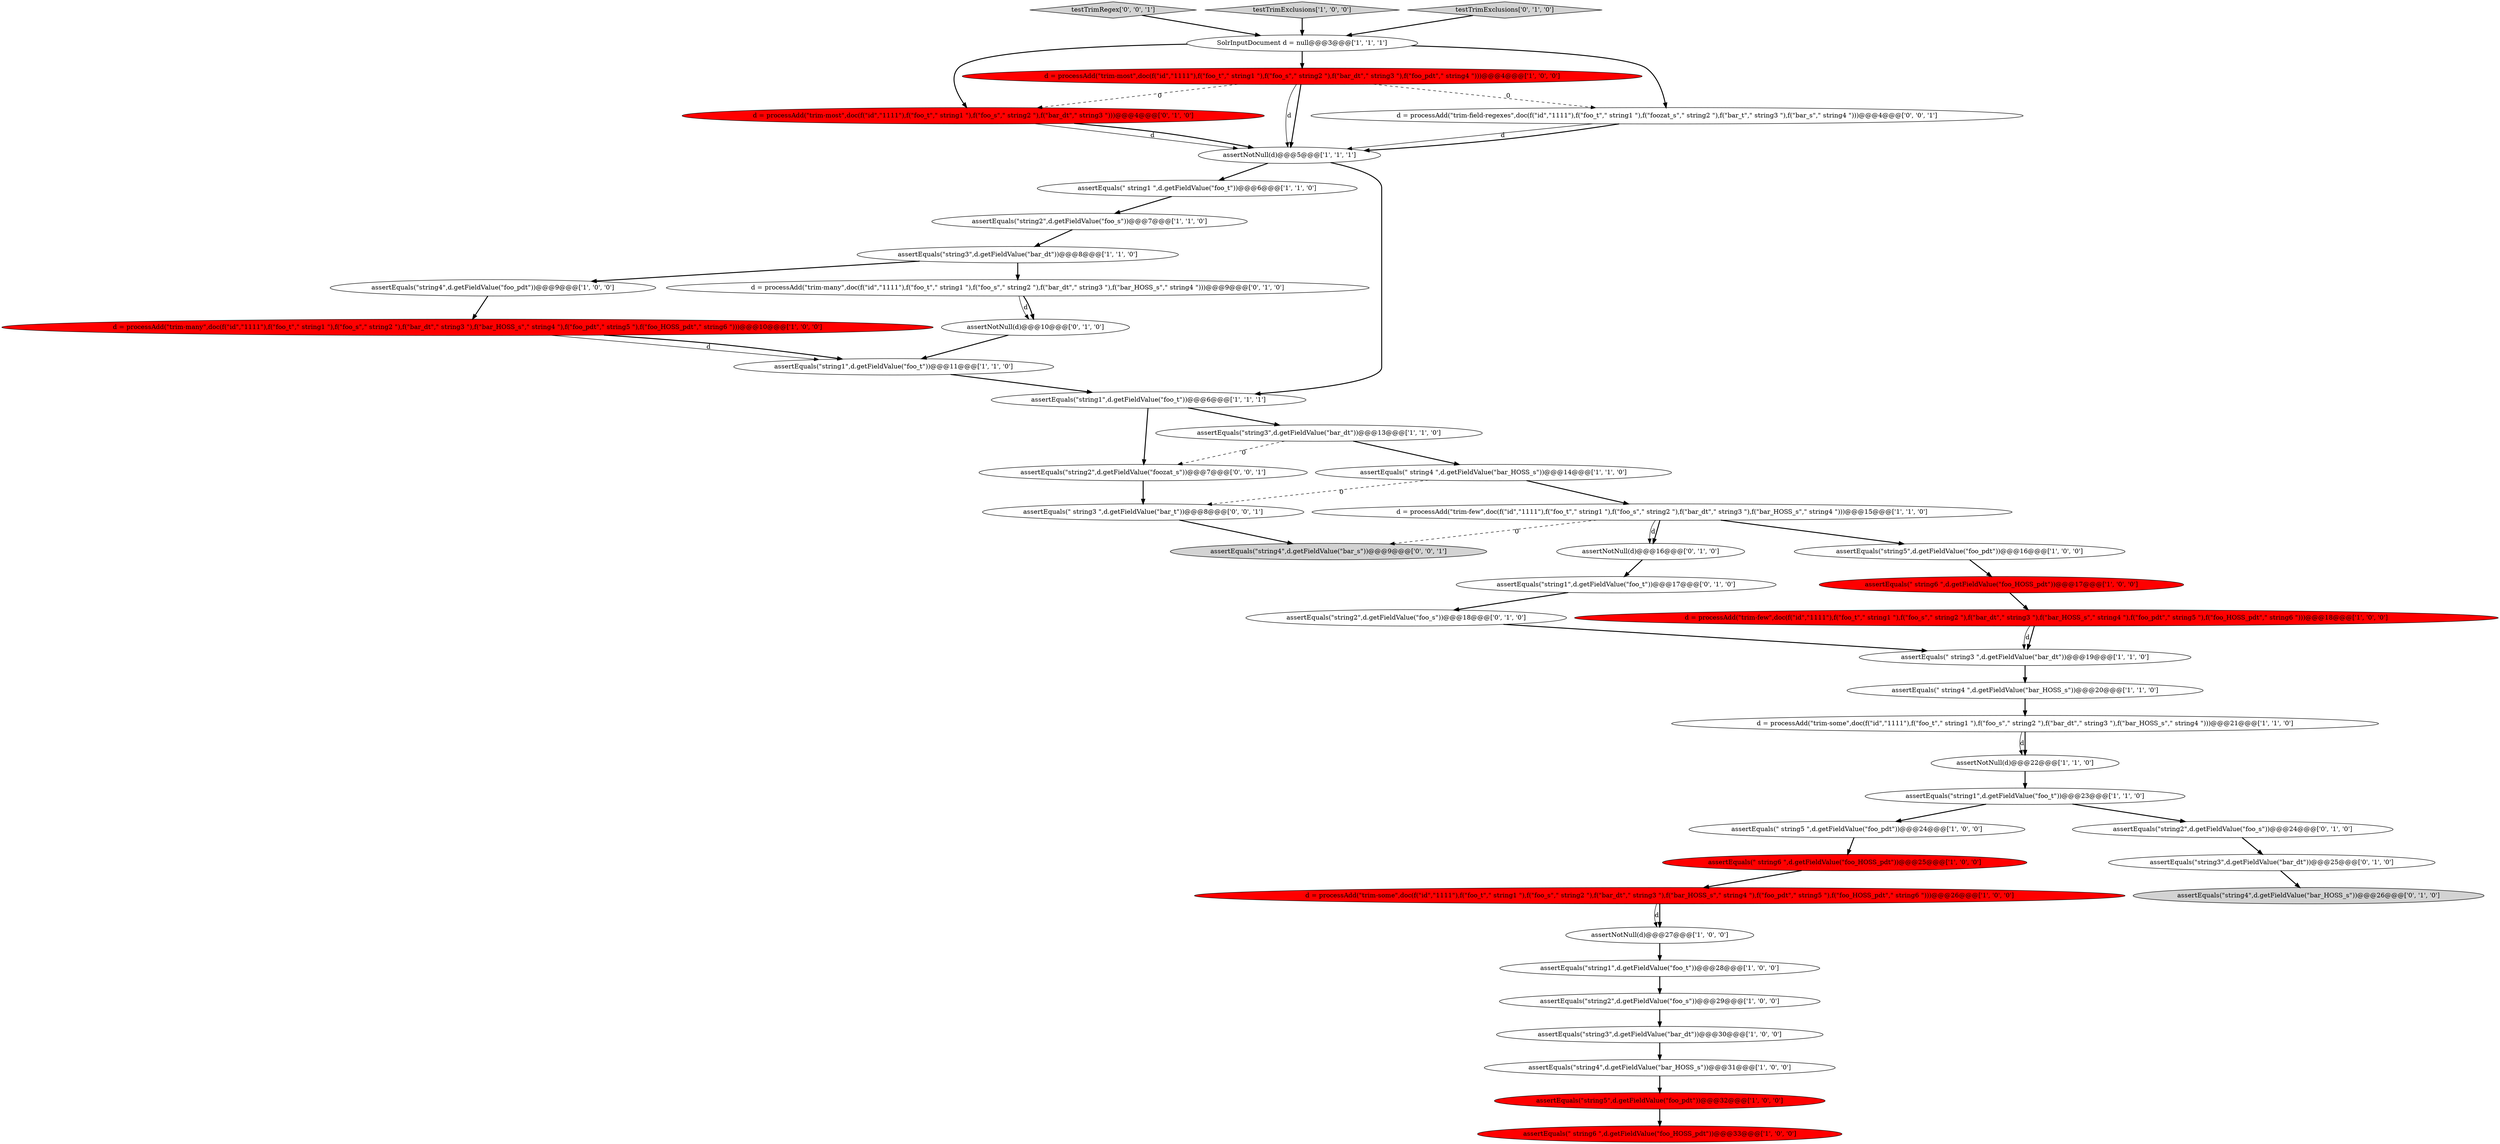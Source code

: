 digraph {
22 [style = filled, label = "assertNotNull(d)@@@5@@@['1', '1', '1']", fillcolor = white, shape = ellipse image = "AAA0AAABBB1BBB"];
33 [style = filled, label = "d = processAdd(\"trim-most\",doc(f(\"id\",\"1111\"),f(\"foo_t\",\" string1 \"),f(\"foo_s\",\" string2 \"),f(\"bar_dt\",\" string3 \")))@@@4@@@['0', '1', '0']", fillcolor = red, shape = ellipse image = "AAA1AAABBB2BBB"];
3 [style = filled, label = "d = processAdd(\"trim-few\",doc(f(\"id\",\"1111\"),f(\"foo_t\",\" string1 \"),f(\"foo_s\",\" string2 \"),f(\"bar_dt\",\" string3 \"),f(\"bar_HOSS_s\",\" string4 \")))@@@15@@@['1', '1', '0']", fillcolor = white, shape = ellipse image = "AAA0AAABBB1BBB"];
6 [style = filled, label = "assertEquals(\"string3\",d.getFieldValue(\"bar_dt\"))@@@8@@@['1', '1', '0']", fillcolor = white, shape = ellipse image = "AAA0AAABBB1BBB"];
9 [style = filled, label = "assertEquals(\" string4 \",d.getFieldValue(\"bar_HOSS_s\"))@@@20@@@['1', '1', '0']", fillcolor = white, shape = ellipse image = "AAA0AAABBB1BBB"];
4 [style = filled, label = "assertNotNull(d)@@@27@@@['1', '0', '0']", fillcolor = white, shape = ellipse image = "AAA0AAABBB1BBB"];
5 [style = filled, label = "assertEquals(\"string4\",d.getFieldValue(\"bar_HOSS_s\"))@@@31@@@['1', '0', '0']", fillcolor = white, shape = ellipse image = "AAA0AAABBB1BBB"];
42 [style = filled, label = "testTrimRegex['0', '0', '1']", fillcolor = lightgray, shape = diamond image = "AAA0AAABBB3BBB"];
1 [style = filled, label = "assertEquals(\"string2\",d.getFieldValue(\"foo_s\"))@@@29@@@['1', '0', '0']", fillcolor = white, shape = ellipse image = "AAA0AAABBB1BBB"];
21 [style = filled, label = "assertEquals(\" string5 \",d.getFieldValue(\"foo_pdt\"))@@@24@@@['1', '0', '0']", fillcolor = white, shape = ellipse image = "AAA0AAABBB1BBB"];
28 [style = filled, label = "assertEquals(\"string3\",d.getFieldValue(\"bar_dt\"))@@@30@@@['1', '0', '0']", fillcolor = white, shape = ellipse image = "AAA0AAABBB1BBB"];
17 [style = filled, label = "d = processAdd(\"trim-most\",doc(f(\"id\",\"1111\"),f(\"foo_t\",\" string1 \"),f(\"foo_s\",\" string2 \"),f(\"bar_dt\",\" string3 \"),f(\"foo_pdt\",\" string4 \")))@@@4@@@['1', '0', '0']", fillcolor = red, shape = ellipse image = "AAA1AAABBB1BBB"];
26 [style = filled, label = "assertEquals(\"string4\",d.getFieldValue(\"foo_pdt\"))@@@9@@@['1', '0', '0']", fillcolor = white, shape = ellipse image = "AAA0AAABBB1BBB"];
32 [style = filled, label = "assertNotNull(d)@@@10@@@['0', '1', '0']", fillcolor = white, shape = ellipse image = "AAA0AAABBB2BBB"];
46 [style = filled, label = "d = processAdd(\"trim-field-regexes\",doc(f(\"id\",\"1111\"),f(\"foo_t\",\" string1 \"),f(\"foozat_s\",\" string2 \"),f(\"bar_t\",\" string3 \"),f(\"bar_s\",\" string4 \")))@@@4@@@['0', '0', '1']", fillcolor = white, shape = ellipse image = "AAA0AAABBB3BBB"];
8 [style = filled, label = "assertNotNull(d)@@@22@@@['1', '1', '0']", fillcolor = white, shape = ellipse image = "AAA0AAABBB1BBB"];
27 [style = filled, label = "assertEquals(\" string6 \",d.getFieldValue(\"foo_HOSS_pdt\"))@@@25@@@['1', '0', '0']", fillcolor = red, shape = ellipse image = "AAA1AAABBB1BBB"];
38 [style = filled, label = "assertEquals(\"string3\",d.getFieldValue(\"bar_dt\"))@@@25@@@['0', '1', '0']", fillcolor = white, shape = ellipse image = "AAA0AAABBB2BBB"];
24 [style = filled, label = "assertEquals(\" string4 \",d.getFieldValue(\"bar_HOSS_s\"))@@@14@@@['1', '1', '0']", fillcolor = white, shape = ellipse image = "AAA0AAABBB1BBB"];
15 [style = filled, label = "assertEquals(\" string6 \",d.getFieldValue(\"foo_HOSS_pdt\"))@@@17@@@['1', '0', '0']", fillcolor = red, shape = ellipse image = "AAA1AAABBB1BBB"];
12 [style = filled, label = "assertEquals(\"string1\",d.getFieldValue(\"foo_t\"))@@@28@@@['1', '0', '0']", fillcolor = white, shape = ellipse image = "AAA0AAABBB1BBB"];
23 [style = filled, label = "d = processAdd(\"trim-many\",doc(f(\"id\",\"1111\"),f(\"foo_t\",\" string1 \"),f(\"foo_s\",\" string2 \"),f(\"bar_dt\",\" string3 \"),f(\"bar_HOSS_s\",\" string4 \"),f(\"foo_pdt\",\" string5 \"),f(\"foo_HOSS_pdt\",\" string6 \")))@@@10@@@['1', '0', '0']", fillcolor = red, shape = ellipse image = "AAA1AAABBB1BBB"];
37 [style = filled, label = "d = processAdd(\"trim-many\",doc(f(\"id\",\"1111\"),f(\"foo_t\",\" string1 \"),f(\"foo_s\",\" string2 \"),f(\"bar_dt\",\" string3 \"),f(\"bar_HOSS_s\",\" string4 \")))@@@9@@@['0', '1', '0']", fillcolor = white, shape = ellipse image = "AAA0AAABBB2BBB"];
34 [style = filled, label = "assertEquals(\"string2\",d.getFieldValue(\"foo_s\"))@@@18@@@['0', '1', '0']", fillcolor = white, shape = ellipse image = "AAA0AAABBB2BBB"];
41 [style = filled, label = "assertNotNull(d)@@@16@@@['0', '1', '0']", fillcolor = white, shape = ellipse image = "AAA0AAABBB2BBB"];
19 [style = filled, label = "assertEquals(\"string5\",d.getFieldValue(\"foo_pdt\"))@@@16@@@['1', '0', '0']", fillcolor = white, shape = ellipse image = "AAA0AAABBB1BBB"];
31 [style = filled, label = "d = processAdd(\"trim-few\",doc(f(\"id\",\"1111\"),f(\"foo_t\",\" string1 \"),f(\"foo_s\",\" string2 \"),f(\"bar_dt\",\" string3 \"),f(\"bar_HOSS_s\",\" string4 \"),f(\"foo_pdt\",\" string5 \"),f(\"foo_HOSS_pdt\",\" string6 \")))@@@18@@@['1', '0', '0']", fillcolor = red, shape = ellipse image = "AAA1AAABBB1BBB"];
43 [style = filled, label = "assertEquals(\"string2\",d.getFieldValue(\"foozat_s\"))@@@7@@@['0', '0', '1']", fillcolor = white, shape = ellipse image = "AAA0AAABBB3BBB"];
29 [style = filled, label = "testTrimExclusions['1', '0', '0']", fillcolor = lightgray, shape = diamond image = "AAA0AAABBB1BBB"];
45 [style = filled, label = "assertEquals(\" string3 \",d.getFieldValue(\"bar_t\"))@@@8@@@['0', '0', '1']", fillcolor = white, shape = ellipse image = "AAA0AAABBB3BBB"];
16 [style = filled, label = "assertEquals(\"string5\",d.getFieldValue(\"foo_pdt\"))@@@32@@@['1', '0', '0']", fillcolor = red, shape = ellipse image = "AAA1AAABBB1BBB"];
36 [style = filled, label = "assertEquals(\"string1\",d.getFieldValue(\"foo_t\"))@@@17@@@['0', '1', '0']", fillcolor = white, shape = ellipse image = "AAA0AAABBB2BBB"];
44 [style = filled, label = "assertEquals(\"string4\",d.getFieldValue(\"bar_s\"))@@@9@@@['0', '0', '1']", fillcolor = lightgray, shape = ellipse image = "AAA0AAABBB3BBB"];
39 [style = filled, label = "testTrimExclusions['0', '1', '0']", fillcolor = lightgray, shape = diamond image = "AAA0AAABBB2BBB"];
18 [style = filled, label = "assertEquals(\"string3\",d.getFieldValue(\"bar_dt\"))@@@13@@@['1', '1', '0']", fillcolor = white, shape = ellipse image = "AAA0AAABBB1BBB"];
7 [style = filled, label = "d = processAdd(\"trim-some\",doc(f(\"id\",\"1111\"),f(\"foo_t\",\" string1 \"),f(\"foo_s\",\" string2 \"),f(\"bar_dt\",\" string3 \"),f(\"bar_HOSS_s\",\" string4 \")))@@@21@@@['1', '1', '0']", fillcolor = white, shape = ellipse image = "AAA0AAABBB1BBB"];
40 [style = filled, label = "assertEquals(\"string2\",d.getFieldValue(\"foo_s\"))@@@24@@@['0', '1', '0']", fillcolor = white, shape = ellipse image = "AAA0AAABBB2BBB"];
14 [style = filled, label = "assertEquals(\" string1 \",d.getFieldValue(\"foo_t\"))@@@6@@@['1', '1', '0']", fillcolor = white, shape = ellipse image = "AAA0AAABBB1BBB"];
2 [style = filled, label = "assertEquals(\"string1\",d.getFieldValue(\"foo_t\"))@@@11@@@['1', '1', '0']", fillcolor = white, shape = ellipse image = "AAA0AAABBB1BBB"];
0 [style = filled, label = "assertEquals(\"string2\",d.getFieldValue(\"foo_s\"))@@@7@@@['1', '1', '0']", fillcolor = white, shape = ellipse image = "AAA0AAABBB1BBB"];
10 [style = filled, label = "assertEquals(\"string1\",d.getFieldValue(\"foo_t\"))@@@6@@@['1', '1', '1']", fillcolor = white, shape = ellipse image = "AAA0AAABBB1BBB"];
30 [style = filled, label = "assertEquals(\"string1\",d.getFieldValue(\"foo_t\"))@@@23@@@['1', '1', '0']", fillcolor = white, shape = ellipse image = "AAA0AAABBB1BBB"];
13 [style = filled, label = "d = processAdd(\"trim-some\",doc(f(\"id\",\"1111\"),f(\"foo_t\",\" string1 \"),f(\"foo_s\",\" string2 \"),f(\"bar_dt\",\" string3 \"),f(\"bar_HOSS_s\",\" string4 \"),f(\"foo_pdt\",\" string5 \"),f(\"foo_HOSS_pdt\",\" string6 \")))@@@26@@@['1', '0', '0']", fillcolor = red, shape = ellipse image = "AAA1AAABBB1BBB"];
20 [style = filled, label = "SolrInputDocument d = null@@@3@@@['1', '1', '1']", fillcolor = white, shape = ellipse image = "AAA0AAABBB1BBB"];
25 [style = filled, label = "assertEquals(\" string6 \",d.getFieldValue(\"foo_HOSS_pdt\"))@@@33@@@['1', '0', '0']", fillcolor = red, shape = ellipse image = "AAA1AAABBB1BBB"];
11 [style = filled, label = "assertEquals(\" string3 \",d.getFieldValue(\"bar_dt\"))@@@19@@@['1', '1', '0']", fillcolor = white, shape = ellipse image = "AAA0AAABBB1BBB"];
35 [style = filled, label = "assertEquals(\"string4\",d.getFieldValue(\"bar_HOSS_s\"))@@@26@@@['0', '1', '0']", fillcolor = lightgray, shape = ellipse image = "AAA0AAABBB2BBB"];
18->43 [style = dashed, label="0"];
27->13 [style = bold, label=""];
8->30 [style = bold, label=""];
10->18 [style = bold, label=""];
18->24 [style = bold, label=""];
20->17 [style = bold, label=""];
6->26 [style = bold, label=""];
28->5 [style = bold, label=""];
10->43 [style = bold, label=""];
21->27 [style = bold, label=""];
0->6 [style = bold, label=""];
17->22 [style = solid, label="d"];
33->22 [style = solid, label="d"];
42->20 [style = bold, label=""];
20->46 [style = bold, label=""];
23->2 [style = solid, label="d"];
7->8 [style = solid, label="d"];
3->44 [style = dashed, label="0"];
31->11 [style = solid, label="d"];
37->32 [style = solid, label="d"];
16->25 [style = bold, label=""];
17->33 [style = dashed, label="0"];
17->22 [style = bold, label=""];
2->10 [style = bold, label=""];
11->9 [style = bold, label=""];
9->7 [style = bold, label=""];
7->8 [style = bold, label=""];
12->1 [style = bold, label=""];
32->2 [style = bold, label=""];
31->11 [style = bold, label=""];
34->11 [style = bold, label=""];
40->38 [style = bold, label=""];
20->33 [style = bold, label=""];
43->45 [style = bold, label=""];
45->44 [style = bold, label=""];
13->4 [style = solid, label="d"];
5->16 [style = bold, label=""];
6->37 [style = bold, label=""];
29->20 [style = bold, label=""];
1->28 [style = bold, label=""];
30->21 [style = bold, label=""];
3->41 [style = solid, label="d"];
41->36 [style = bold, label=""];
24->45 [style = dashed, label="0"];
14->0 [style = bold, label=""];
3->19 [style = bold, label=""];
15->31 [style = bold, label=""];
17->46 [style = dashed, label="0"];
3->41 [style = bold, label=""];
26->23 [style = bold, label=""];
22->10 [style = bold, label=""];
46->22 [style = solid, label="d"];
37->32 [style = bold, label=""];
4->12 [style = bold, label=""];
30->40 [style = bold, label=""];
23->2 [style = bold, label=""];
19->15 [style = bold, label=""];
22->14 [style = bold, label=""];
38->35 [style = bold, label=""];
39->20 [style = bold, label=""];
24->3 [style = bold, label=""];
36->34 [style = bold, label=""];
33->22 [style = bold, label=""];
46->22 [style = bold, label=""];
13->4 [style = bold, label=""];
}
